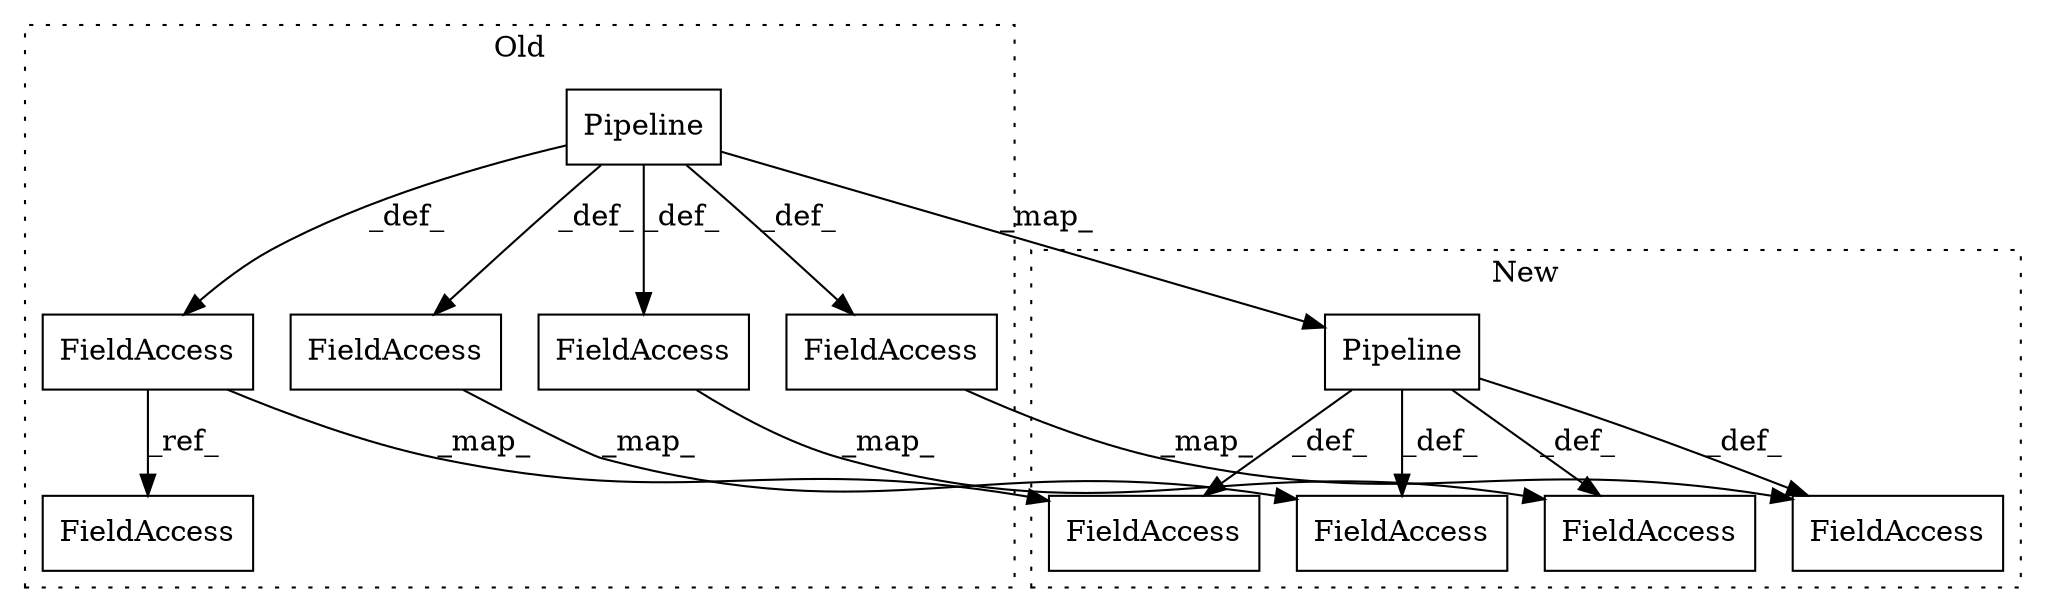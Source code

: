 digraph G {
subgraph cluster0 {
1 [label="Pipeline" a="32" s="5327,5342" l="9,1" shape="box"];
3 [label="FieldAccess" a="22" s="6170" l="3" shape="box"];
6 [label="FieldAccess" a="22" s="5460" l="3" shape="box"];
7 [label="FieldAccess" a="22" s="6673" l="3" shape="box"];
9 [label="FieldAccess" a="22" s="7229" l="4" shape="box"];
11 [label="FieldAccess" a="22" s="6952" l="4" shape="box"];
label = "Old";
style="dotted";
}
subgraph cluster1 {
2 [label="Pipeline" a="32" s="2810,2825" l="9,1" shape="box"];
4 [label="FieldAccess" a="22" s="3540" l="3" shape="box"];
5 [label="FieldAccess" a="22" s="2907" l="3" shape="box"];
8 [label="FieldAccess" a="22" s="4394" l="4" shape="box"];
10 [label="FieldAccess" a="22" s="4117" l="4" shape="box"];
label = "New";
style="dotted";
}
1 -> 11 [label="_def_"];
1 -> 6 [label="_def_"];
1 -> 3 [label="_def_"];
1 -> 2 [label="_map_"];
1 -> 9 [label="_def_"];
2 -> 5 [label="_def_"];
2 -> 10 [label="_def_"];
2 -> 4 [label="_def_"];
2 -> 8 [label="_def_"];
3 -> 4 [label="_map_"];
3 -> 7 [label="_ref_"];
6 -> 5 [label="_map_"];
9 -> 8 [label="_map_"];
11 -> 10 [label="_map_"];
}